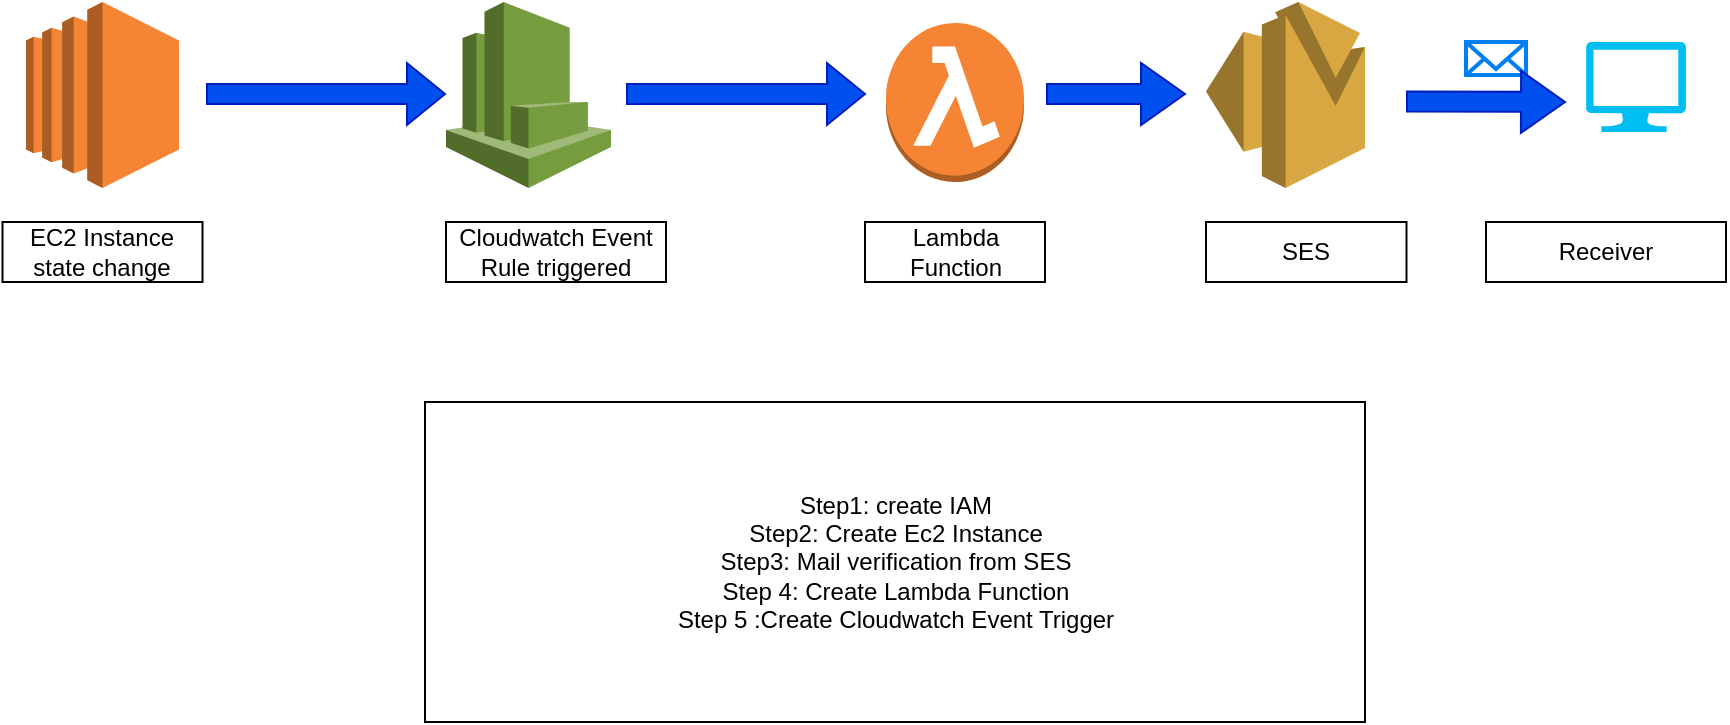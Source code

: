 <mxfile version="24.6.2" type="github">
  <diagram name="Page-1" id="qFVBHkHBw4b_CVT9rcfi">
    <mxGraphModel dx="910" dy="434" grid="1" gridSize="10" guides="1" tooltips="1" connect="1" arrows="1" fold="1" page="1" pageScale="1" pageWidth="850" pageHeight="1100" math="0" shadow="0">
      <root>
        <mxCell id="0" />
        <mxCell id="1" parent="0" />
        <mxCell id="MdRhkjwS5PJhxAN1yzCu-1" value="" style="outlineConnect=0;dashed=0;verticalLabelPosition=bottom;verticalAlign=top;align=center;html=1;shape=mxgraph.aws3.ec2;fillColor=#F58534;gradientColor=none;" parent="1" vertex="1">
          <mxGeometry x="70" y="150" width="76.5" height="93" as="geometry" />
        </mxCell>
        <mxCell id="MdRhkjwS5PJhxAN1yzCu-3" value="" style="shape=flexArrow;endArrow=classic;html=1;rounded=0;fillColor=#0050ef;strokeColor=#001DBC;" parent="1" edge="1">
          <mxGeometry width="50" height="50" relative="1" as="geometry">
            <mxPoint x="160" y="196" as="sourcePoint" />
            <mxPoint x="280" y="196" as="targetPoint" />
          </mxGeometry>
        </mxCell>
        <mxCell id="MdRhkjwS5PJhxAN1yzCu-4" value="" style="outlineConnect=0;dashed=0;verticalLabelPosition=bottom;verticalAlign=top;align=center;html=1;shape=mxgraph.aws3.cloudwatch;fillColor=#759C3E;gradientColor=none;" parent="1" vertex="1">
          <mxGeometry x="280" y="150" width="82.5" height="93" as="geometry" />
        </mxCell>
        <mxCell id="MdRhkjwS5PJhxAN1yzCu-5" value="" style="shape=flexArrow;endArrow=classic;html=1;rounded=0;fillColor=#0050ef;strokeColor=#001DBC;" parent="1" edge="1">
          <mxGeometry width="50" height="50" relative="1" as="geometry">
            <mxPoint x="370" y="196" as="sourcePoint" />
            <mxPoint x="490" y="196" as="targetPoint" />
          </mxGeometry>
        </mxCell>
        <mxCell id="MdRhkjwS5PJhxAN1yzCu-6" value="" style="outlineConnect=0;dashed=0;verticalLabelPosition=bottom;verticalAlign=top;align=center;html=1;shape=mxgraph.aws3.lambda_function;fillColor=#F58534;gradientColor=none;" parent="1" vertex="1">
          <mxGeometry x="500" y="160.5" width="69" height="79.5" as="geometry" />
        </mxCell>
        <mxCell id="MdRhkjwS5PJhxAN1yzCu-7" value="" style="outlineConnect=0;dashed=0;verticalLabelPosition=bottom;verticalAlign=top;align=center;html=1;shape=mxgraph.aws3.ses;fillColor=#D9A741;gradientColor=none;" parent="1" vertex="1">
          <mxGeometry x="660" y="150" width="79.5" height="93" as="geometry" />
        </mxCell>
        <mxCell id="MdRhkjwS5PJhxAN1yzCu-10" value="" style="shape=flexArrow;endArrow=classic;html=1;rounded=0;fillColor=#0050ef;strokeColor=#001DBC;width=10;endSize=7;" parent="1" edge="1">
          <mxGeometry width="50" height="50" relative="1" as="geometry">
            <mxPoint x="580" y="196" as="sourcePoint" />
            <mxPoint x="650" y="196" as="targetPoint" />
            <Array as="points" />
          </mxGeometry>
        </mxCell>
        <mxCell id="MdRhkjwS5PJhxAN1yzCu-11" value="" style="html=1;verticalLabelPosition=bottom;align=center;labelBackgroundColor=#ffffff;verticalAlign=top;strokeWidth=2;strokeColor=#0080F0;shadow=0;dashed=0;shape=mxgraph.ios7.icons.mail;" parent="1" vertex="1">
          <mxGeometry x="790" y="170" width="30" height="16.5" as="geometry" />
        </mxCell>
        <mxCell id="MdRhkjwS5PJhxAN1yzCu-12" value="" style="verticalLabelPosition=bottom;html=1;verticalAlign=top;align=center;strokeColor=none;fillColor=#00BEF2;shape=mxgraph.azure.computer;pointerEvents=1;" parent="1" vertex="1">
          <mxGeometry x="850" y="170" width="50" height="45" as="geometry" />
        </mxCell>
        <mxCell id="MdRhkjwS5PJhxAN1yzCu-13" value="" style="shape=flexArrow;endArrow=classic;html=1;rounded=0;fillColor=#0050ef;strokeColor=#001DBC;width=10;endSize=7;" parent="1" edge="1">
          <mxGeometry width="50" height="50" relative="1" as="geometry">
            <mxPoint x="760" y="199.75" as="sourcePoint" />
            <mxPoint x="840" y="200" as="targetPoint" />
            <Array as="points" />
          </mxGeometry>
        </mxCell>
        <mxCell id="MdRhkjwS5PJhxAN1yzCu-14" value="EC2 Instance state change" style="whiteSpace=wrap;html=1;" parent="1" vertex="1">
          <mxGeometry x="58.25" y="260" width="100" height="30" as="geometry" />
        </mxCell>
        <mxCell id="MdRhkjwS5PJhxAN1yzCu-15" value="Cloudwatch Event Rule triggered" style="rounded=0;whiteSpace=wrap;html=1;" parent="1" vertex="1">
          <mxGeometry x="280" y="260" width="110" height="30" as="geometry" />
        </mxCell>
        <mxCell id="MdRhkjwS5PJhxAN1yzCu-16" value="Lambda Function" style="whiteSpace=wrap;html=1;" parent="1" vertex="1">
          <mxGeometry x="489.5" y="260" width="90" height="30" as="geometry" />
        </mxCell>
        <mxCell id="MdRhkjwS5PJhxAN1yzCu-17" value="SES" style="whiteSpace=wrap;html=1;" parent="1" vertex="1">
          <mxGeometry x="660" y="260" width="100.25" height="30" as="geometry" />
        </mxCell>
        <mxCell id="MdRhkjwS5PJhxAN1yzCu-18" value="Receiver" style="whiteSpace=wrap;html=1;" parent="1" vertex="1">
          <mxGeometry x="800" y="260" width="120" height="30" as="geometry" />
        </mxCell>
        <mxCell id="dFU_ntWYVyysXxx7AVZs-1" value="Step1: create IAM&lt;div&gt;Step2: Create Ec2 Instance&lt;/div&gt;&lt;div&gt;Step3: Mail verification from SES&lt;/div&gt;&lt;div&gt;Step 4: Create Lambda Function&lt;/div&gt;&lt;div&gt;Step 5 :Create Cloudwatch Event Trigger&lt;/div&gt;" style="rounded=0;whiteSpace=wrap;html=1;" vertex="1" parent="1">
          <mxGeometry x="269.5" y="350" width="470" height="160" as="geometry" />
        </mxCell>
      </root>
    </mxGraphModel>
  </diagram>
</mxfile>
